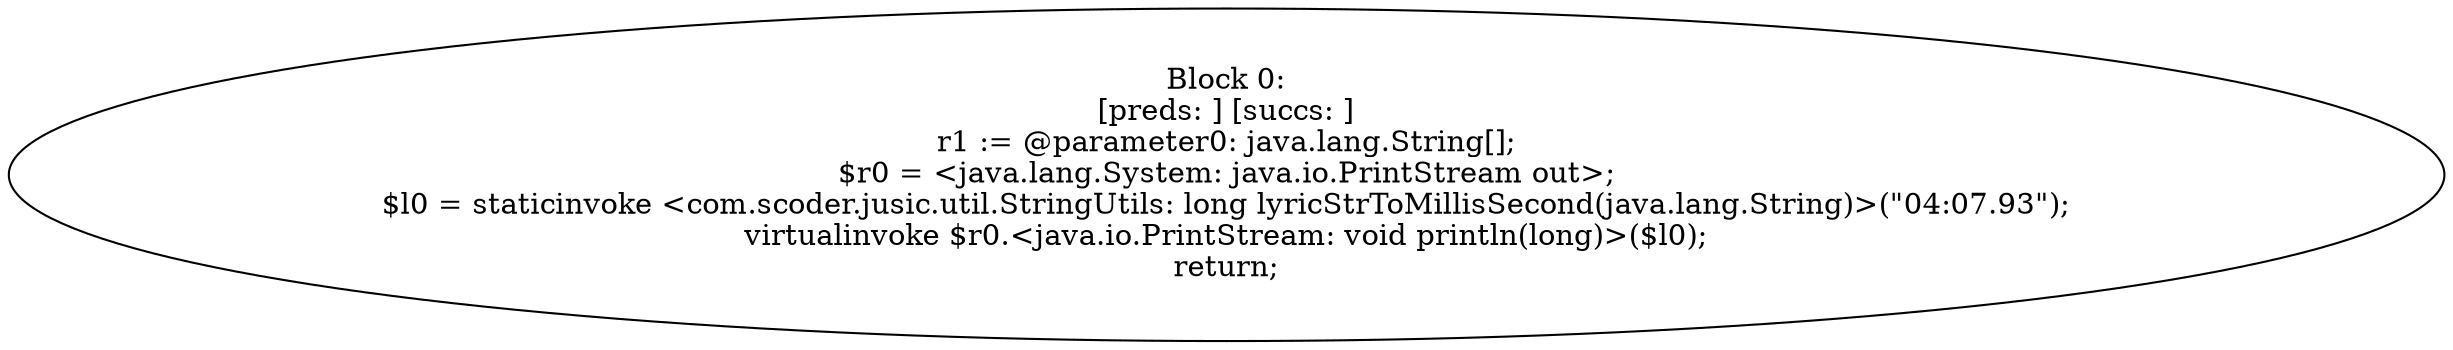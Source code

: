 digraph "unitGraph" {
    "Block 0:
[preds: ] [succs: ]
r1 := @parameter0: java.lang.String[];
$r0 = <java.lang.System: java.io.PrintStream out>;
$l0 = staticinvoke <com.scoder.jusic.util.StringUtils: long lyricStrToMillisSecond(java.lang.String)>(\"04:07.93\");
virtualinvoke $r0.<java.io.PrintStream: void println(long)>($l0);
return;
"
}
